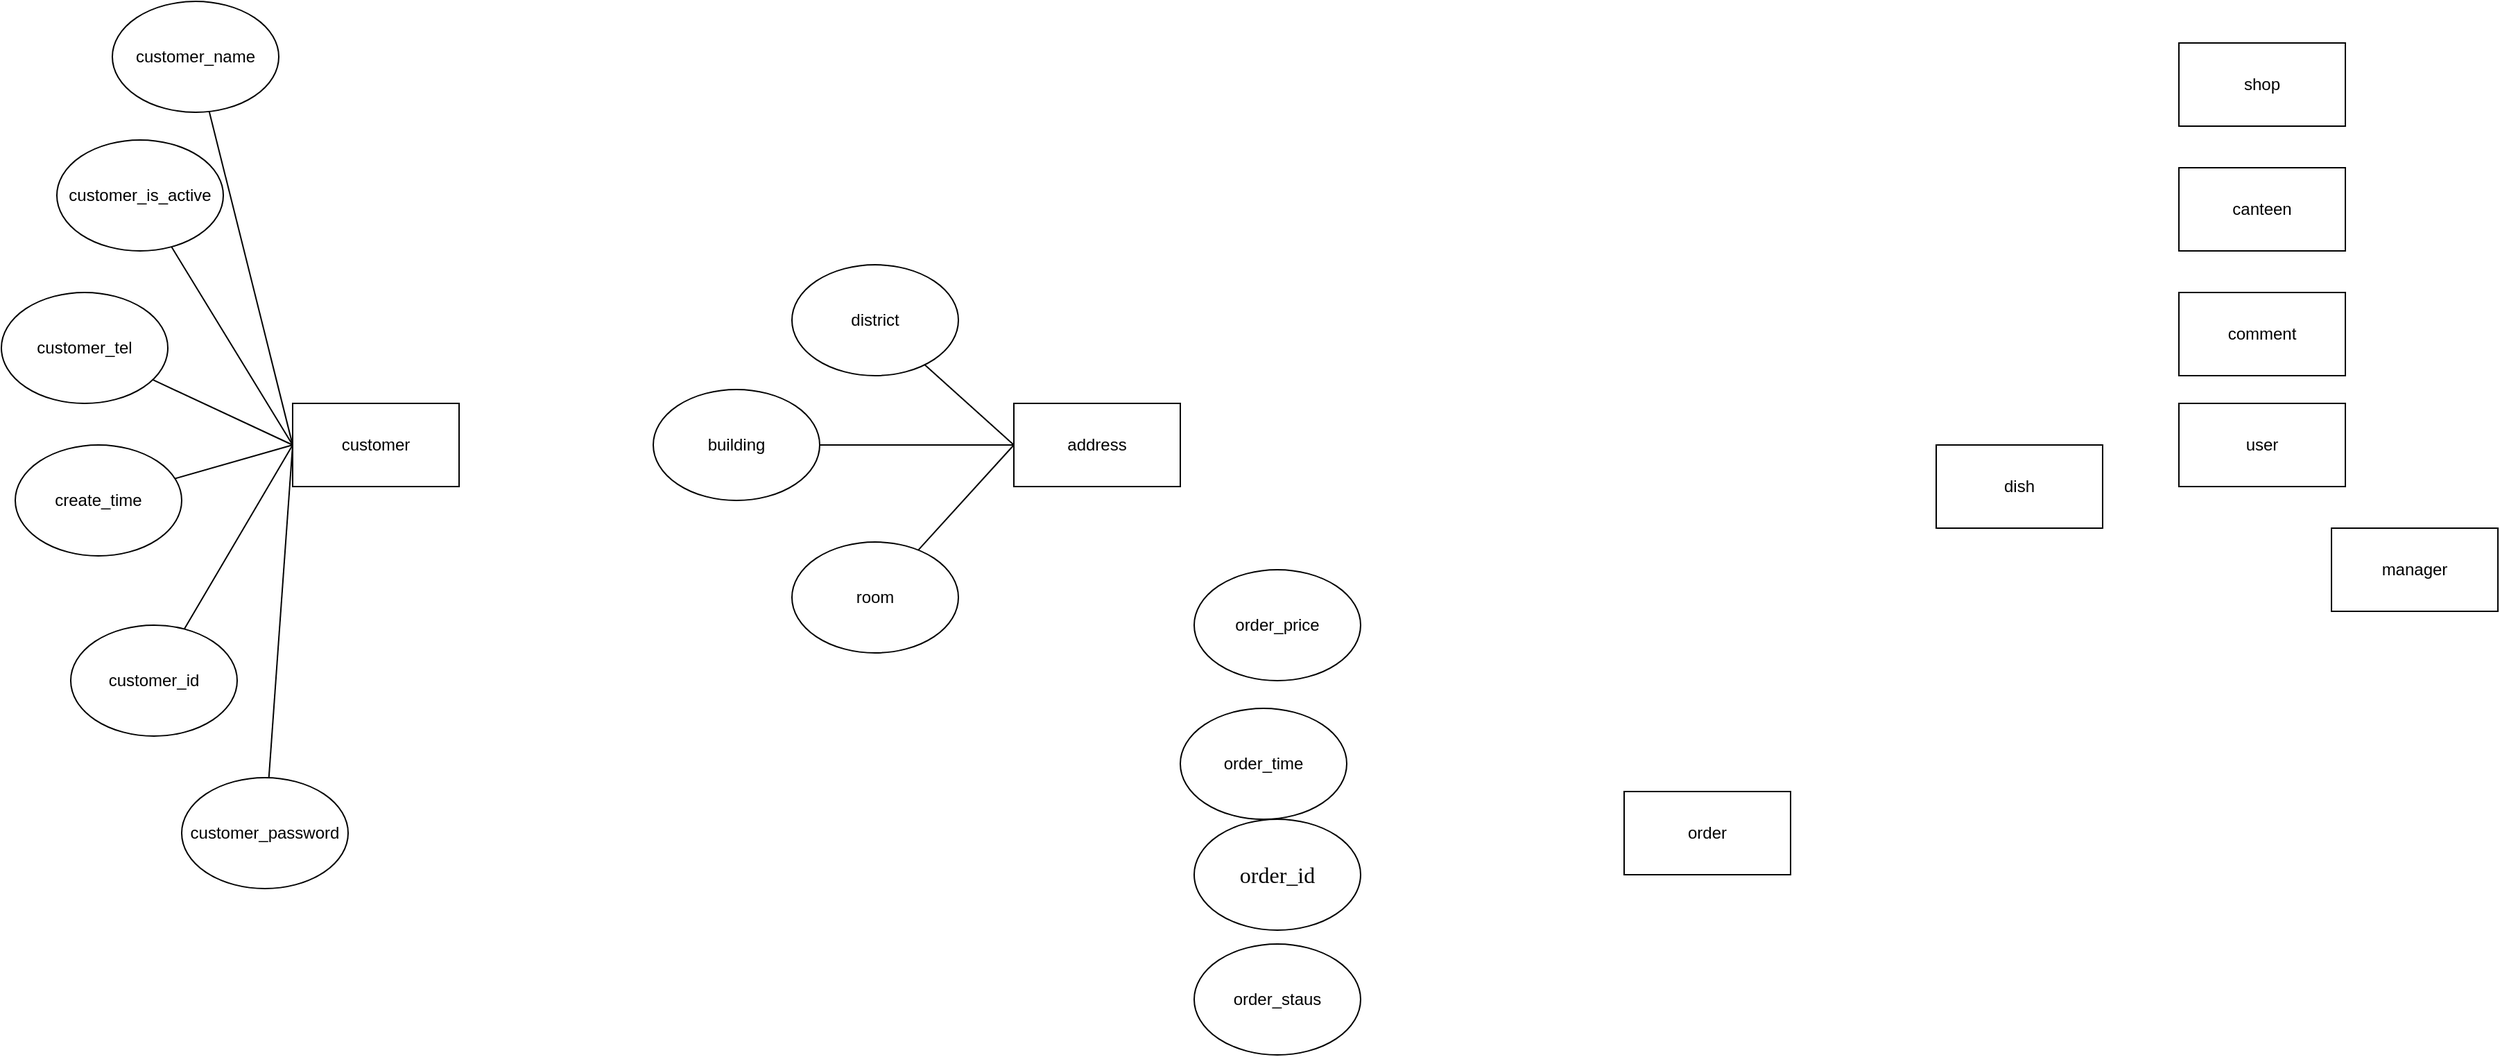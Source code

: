 <mxfile version="21.5.2" type="github">
  <diagram id="R2lEEEUBdFMjLlhIrx00" name="Page-1">
    <mxGraphModel dx="1878" dy="393" grid="1" gridSize="10" guides="1" tooltips="1" connect="1" arrows="1" fold="1" page="1" pageScale="1" pageWidth="1100" pageHeight="1700" math="0" shadow="0" extFonts="Permanent Marker^https://fonts.googleapis.com/css?family=Permanent+Marker">
      <root>
        <mxCell id="0" />
        <mxCell id="1" parent="0" />
        <mxCell id="YfYMu-uo4q-J1Giw8Tow-1" value="customer" style="rounded=0;whiteSpace=wrap;html=1;" vertex="1" parent="1">
          <mxGeometry x="-820" y="310" width="120" height="60" as="geometry" />
        </mxCell>
        <mxCell id="YfYMu-uo4q-J1Giw8Tow-2" value="address" style="rounded=0;whiteSpace=wrap;html=1;" vertex="1" parent="1">
          <mxGeometry x="-300" y="310" width="120" height="60" as="geometry" />
        </mxCell>
        <mxCell id="YfYMu-uo4q-J1Giw8Tow-90" value="" style="rounded=0;orthogonalLoop=1;jettySize=auto;html=1;endArrow=none;endFill=0;exitX=0;exitY=0.5;exitDx=0;exitDy=0;" edge="1" parent="1" source="YfYMu-uo4q-J1Giw8Tow-2" target="YfYMu-uo4q-J1Giw8Tow-87">
          <mxGeometry relative="1" as="geometry" />
        </mxCell>
        <mxCell id="YfYMu-uo4q-J1Giw8Tow-92" value="" style="rounded=0;orthogonalLoop=1;jettySize=auto;html=1;endArrow=none;endFill=0;exitX=0;exitY=0.5;exitDx=0;exitDy=0;" edge="1" parent="1" source="YfYMu-uo4q-J1Giw8Tow-2" target="YfYMu-uo4q-J1Giw8Tow-91">
          <mxGeometry relative="1" as="geometry" />
        </mxCell>
        <mxCell id="YfYMu-uo4q-J1Giw8Tow-96" value="" style="rounded=0;orthogonalLoop=1;jettySize=auto;html=1;endArrow=none;endFill=0;exitX=0;exitY=0.5;exitDx=0;exitDy=0;" edge="1" parent="1" source="YfYMu-uo4q-J1Giw8Tow-2" target="YfYMu-uo4q-J1Giw8Tow-95">
          <mxGeometry relative="1" as="geometry" />
        </mxCell>
        <mxCell id="YfYMu-uo4q-J1Giw8Tow-3" value="order" style="rounded=0;whiteSpace=wrap;html=1;" vertex="1" parent="1">
          <mxGeometry x="140" y="590" width="120" height="60" as="geometry" />
        </mxCell>
        <mxCell id="YfYMu-uo4q-J1Giw8Tow-4" value="dish" style="rounded=0;whiteSpace=wrap;html=1;" vertex="1" parent="1">
          <mxGeometry x="365" y="340" width="120" height="60" as="geometry" />
        </mxCell>
        <mxCell id="YfYMu-uo4q-J1Giw8Tow-5" value="shop" style="rounded=0;whiteSpace=wrap;html=1;" vertex="1" parent="1">
          <mxGeometry x="540" y="50" width="120" height="60" as="geometry" />
        </mxCell>
        <mxCell id="YfYMu-uo4q-J1Giw8Tow-6" value="canteen" style="rounded=0;whiteSpace=wrap;html=1;" vertex="1" parent="1">
          <mxGeometry x="540" y="140" width="120" height="60" as="geometry" />
        </mxCell>
        <mxCell id="YfYMu-uo4q-J1Giw8Tow-7" value="comment" style="rounded=0;whiteSpace=wrap;html=1;" vertex="1" parent="1">
          <mxGeometry x="540" y="230" width="120" height="60" as="geometry" />
        </mxCell>
        <mxCell id="YfYMu-uo4q-J1Giw8Tow-58" value="user" style="rounded=0;whiteSpace=wrap;html=1;" vertex="1" parent="1">
          <mxGeometry x="540" y="310" width="120" height="60" as="geometry" />
        </mxCell>
        <mxCell id="YfYMu-uo4q-J1Giw8Tow-59" value="manager" style="rounded=0;whiteSpace=wrap;html=1;" vertex="1" parent="1">
          <mxGeometry x="650" y="400" width="120" height="60" as="geometry" />
        </mxCell>
        <mxCell id="YfYMu-uo4q-J1Giw8Tow-77" value="" style="rounded=0;orthogonalLoop=1;jettySize=auto;html=1;entryX=0;entryY=0.5;entryDx=0;entryDy=0;endArrow=none;endFill=0;" edge="1" parent="1" source="YfYMu-uo4q-J1Giw8Tow-60" target="YfYMu-uo4q-J1Giw8Tow-1">
          <mxGeometry relative="1" as="geometry">
            <mxPoint x="-780" y="510" as="targetPoint" />
          </mxGeometry>
        </mxCell>
        <mxCell id="YfYMu-uo4q-J1Giw8Tow-60" value="customer_id" style="ellipse;whiteSpace=wrap;html=1;" vertex="1" parent="1">
          <mxGeometry x="-980" y="470" width="120" height="80" as="geometry" />
        </mxCell>
        <mxCell id="YfYMu-uo4q-J1Giw8Tow-76" value="" style="rounded=0;orthogonalLoop=1;jettySize=auto;html=1;entryX=0;entryY=0.5;entryDx=0;entryDy=0;endArrow=none;endFill=0;" edge="1" parent="1" source="YfYMu-uo4q-J1Giw8Tow-62" target="YfYMu-uo4q-J1Giw8Tow-1">
          <mxGeometry relative="1" as="geometry">
            <mxPoint x="-770" y="290" as="targetPoint" />
          </mxGeometry>
        </mxCell>
        <mxCell id="YfYMu-uo4q-J1Giw8Tow-62" value="customer_name" style="ellipse;whiteSpace=wrap;html=1;" vertex="1" parent="1">
          <mxGeometry x="-950" y="20" width="120" height="80" as="geometry" />
        </mxCell>
        <mxCell id="YfYMu-uo4q-J1Giw8Tow-71" style="rounded=0;orthogonalLoop=1;jettySize=auto;html=1;entryX=0;entryY=0.5;entryDx=0;entryDy=0;endArrow=none;endFill=0;" edge="1" parent="1" source="YfYMu-uo4q-J1Giw8Tow-63" target="YfYMu-uo4q-J1Giw8Tow-1">
          <mxGeometry relative="1" as="geometry" />
        </mxCell>
        <mxCell id="YfYMu-uo4q-J1Giw8Tow-63" value="customer_tel" style="ellipse;whiteSpace=wrap;html=1;" vertex="1" parent="1">
          <mxGeometry x="-1030" y="230" width="120" height="80" as="geometry" />
        </mxCell>
        <mxCell id="YfYMu-uo4q-J1Giw8Tow-70" value="" style="rounded=0;orthogonalLoop=1;jettySize=auto;html=1;endArrow=none;endFill=0;entryX=0;entryY=0.5;entryDx=0;entryDy=0;" edge="1" parent="1" source="YfYMu-uo4q-J1Giw8Tow-64" target="YfYMu-uo4q-J1Giw8Tow-1">
          <mxGeometry relative="1" as="geometry">
            <mxPoint x="-740" y="300" as="targetPoint" />
          </mxGeometry>
        </mxCell>
        <mxCell id="YfYMu-uo4q-J1Giw8Tow-64" value="customer_password" style="ellipse;whiteSpace=wrap;html=1;" vertex="1" parent="1">
          <mxGeometry x="-900" y="580" width="120" height="80" as="geometry" />
        </mxCell>
        <mxCell id="YfYMu-uo4q-J1Giw8Tow-75" value="" style="rounded=0;orthogonalLoop=1;jettySize=auto;html=1;entryX=0;entryY=0.5;entryDx=0;entryDy=0;endArrow=none;endFill=0;" edge="1" parent="1" source="YfYMu-uo4q-J1Giw8Tow-65" target="YfYMu-uo4q-J1Giw8Tow-1">
          <mxGeometry relative="1" as="geometry">
            <mxPoint x="-790" y="160" as="targetPoint" />
          </mxGeometry>
        </mxCell>
        <mxCell id="YfYMu-uo4q-J1Giw8Tow-65" value="customer_is_active" style="ellipse;whiteSpace=wrap;html=1;" vertex="1" parent="1">
          <mxGeometry x="-990" y="120" width="120" height="80" as="geometry" />
        </mxCell>
        <mxCell id="YfYMu-uo4q-J1Giw8Tow-72" style="rounded=0;orthogonalLoop=1;jettySize=auto;html=1;entryX=0;entryY=0.5;entryDx=0;entryDy=0;endArrow=none;endFill=0;" edge="1" parent="1" source="YfYMu-uo4q-J1Giw8Tow-66" target="YfYMu-uo4q-J1Giw8Tow-1">
          <mxGeometry relative="1" as="geometry" />
        </mxCell>
        <mxCell id="YfYMu-uo4q-J1Giw8Tow-66" value="create_time" style="ellipse;whiteSpace=wrap;html=1;" vertex="1" parent="1">
          <mxGeometry x="-1020" y="340" width="120" height="80" as="geometry" />
        </mxCell>
        <mxCell id="YfYMu-uo4q-J1Giw8Tow-87" value="district" style="ellipse;whiteSpace=wrap;html=1;rounded=0;" vertex="1" parent="1">
          <mxGeometry x="-460" y="210" width="120" height="80" as="geometry" />
        </mxCell>
        <mxCell id="YfYMu-uo4q-J1Giw8Tow-91" value="room" style="ellipse;whiteSpace=wrap;html=1;rounded=0;" vertex="1" parent="1">
          <mxGeometry x="-460" y="410" width="120" height="80" as="geometry" />
        </mxCell>
        <mxCell id="YfYMu-uo4q-J1Giw8Tow-95" value="building" style="ellipse;whiteSpace=wrap;html=1;rounded=0;" vertex="1" parent="1">
          <mxGeometry x="-560" y="300" width="120" height="80" as="geometry" />
        </mxCell>
        <mxCell id="YfYMu-uo4q-J1Giw8Tow-99" value="order_time" style="ellipse;whiteSpace=wrap;html=1;" vertex="1" parent="1">
          <mxGeometry x="-180" y="530" width="120" height="80" as="geometry" />
        </mxCell>
        <mxCell id="YfYMu-uo4q-J1Giw8Tow-100" value="order_staus" style="ellipse;whiteSpace=wrap;html=1;" vertex="1" parent="1">
          <mxGeometry x="-170" y="700" width="120" height="80" as="geometry" />
        </mxCell>
        <mxCell id="YfYMu-uo4q-J1Giw8Tow-101" value="order_price" style="ellipse;whiteSpace=wrap;html=1;" vertex="1" parent="1">
          <mxGeometry x="-170" y="430" width="120" height="80" as="geometry" />
        </mxCell>
        <mxCell id="YfYMu-uo4q-J1Giw8Tow-102" value="&lt;div style=&quot;font-size: medium; text-align: start;&quot; data-hash=&quot;69dfcb072307d1f23d6dae1ab92fffbf&quot; data-version=&quot;3.0.0&quot;&gt;&lt;/div&gt;&lt;div style=&quot;font-size: medium; text-align: start;&quot; class=&quot;document&quot;&gt;&lt;div class=&quot;section&quot;&gt;&lt;p style=&quot;margin: 0pt; font-family: 等线; font-size: 12pt; line-height: 16px;&quot; class=&quot;paragraph text-align-type-left&quot;&gt;order_id&lt;/p&gt;&lt;/div&gt;&lt;/div&gt;" style="ellipse;whiteSpace=wrap;html=1;" vertex="1" parent="1">
          <mxGeometry x="-170" y="610" width="120" height="80" as="geometry" />
        </mxCell>
      </root>
    </mxGraphModel>
  </diagram>
</mxfile>
